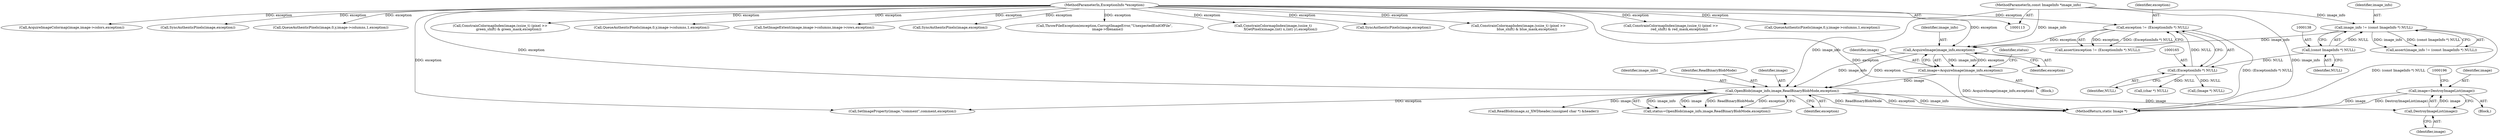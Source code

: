 digraph "0_ImageMagick_c78993d138bf480ab4652b5a48379d4ff75ba5f7@pointer" {
"1000190" [label="(Call,image=DestroyImageList(image))"];
"1000192" [label="(Call,DestroyImageList(image))"];
"1000180" [label="(Call,OpenBlob(image_info,image,ReadBinaryBlobMode,exception))"];
"1000175" [label="(Call,AcquireImage(image_info,exception))"];
"1000135" [label="(Call,image_info != (const ImageInfo *) NULL)"];
"1000114" [label="(MethodParameterIn,const ImageInfo *image_info)"];
"1000137" [label="(Call,(const ImageInfo *) NULL)"];
"1000162" [label="(Call,exception != (ExceptionInfo *) NULL)"];
"1000115" [label="(MethodParameterIn,ExceptionInfo *exception)"];
"1000164" [label="(Call,(ExceptionInfo *) NULL)"];
"1000173" [label="(Call,image=AcquireImage(image_info,exception))"];
"1000116" [label="(Block,)"];
"1000200" [label="(Call,ReadBlob(image,sz_XWDheader,(unsigned char *) &header))"];
"1000164" [label="(Call,(ExceptionInfo *) NULL)"];
"1000181" [label="(Identifier,image_info)"];
"1000114" [label="(MethodParameterIn,const ImageInfo *image_info)"];
"1000179" [label="(Identifier,status)"];
"1000178" [label="(Call,status=OpenBlob(image_info,image,ReadBinaryBlobMode,exception))"];
"1000184" [label="(Identifier,exception)"];
"1000163" [label="(Identifier,exception)"];
"1001494" [label="(Call,SyncAuthenticPixels(image,exception))"];
"1001467" [label="(Call,ConstrainColormapIndex(image,(ssize_t) (pixel >>\n                blue_shift) & blue_mask,exception))"];
"1000191" [label="(Identifier,image)"];
"1001417" [label="(Call,ConstrainColormapIndex(image,(ssize_t) (pixel >>\n                red_shift) & red_mask,exception))"];
"1000183" [label="(Identifier,ReadBinaryBlobMode)"];
"1001373" [label="(Call,QueueAuthenticPixels(image,0,y,image->columns,1,exception))"];
"1000180" [label="(Call,OpenBlob(image_info,image,ReadBinaryBlobMode,exception))"];
"1000190" [label="(Call,image=DestroyImageList(image))"];
"1001679" [label="(Call,AcquireImageColormap(image,image->colors,exception))"];
"1000134" [label="(Call,assert(image_info != (const ImageInfo *) NULL))"];
"1001653" [label="(Call,SyncAuthenticPixels(image,exception))"];
"1001532" [label="(Call,QueueAuthenticPixels(image,0,y,image->columns,1,exception))"];
"1000483" [label="(Call,SetImageProperty(image,\"comment\",comment,exception))"];
"1000176" [label="(Identifier,image_info)"];
"1001928" [label="(MethodReturn,static Image *)"];
"1001442" [label="(Call,ConstrainColormapIndex(image,(ssize_t) (pixel >>\n                green_shift) & green_mask,exception))"];
"1001794" [label="(Call,QueueAuthenticPixels(image,0,y,image->columns,1,exception))"];
"1000162" [label="(Call,exception != (ExceptionInfo *) NULL)"];
"1000166" [label="(Identifier,NULL)"];
"1000135" [label="(Call,image_info != (const ImageInfo *) NULL)"];
"1001169" [label="(Call,SetImageExtent(image,image->columns,image->rows,exception))"];
"1000462" [label="(Call,(char *) NULL)"];
"1000193" [label="(Identifier,image)"];
"1000174" [label="(Identifier,image)"];
"1000192" [label="(Call,DestroyImageList(image))"];
"1000173" [label="(Call,image=AcquireImage(image_info,exception))"];
"1001861" [label="(Call,SyncAuthenticPixels(image,exception))"];
"1001914" [label="(Call,ThrowFileException(exception,CorruptImageError,\"UnexpectedEndOfFile\",\n      image->filename))"];
"1000115" [label="(MethodParameterIn,ExceptionInfo *exception)"];
"1000177" [label="(Identifier,exception)"];
"1001828" [label="(Call,ConstrainColormapIndex(image,(ssize_t)\n              XGetPixel(ximage,(int) x,(int) y),exception))"];
"1000139" [label="(Identifier,NULL)"];
"1000175" [label="(Call,AcquireImage(image_info,exception))"];
"1000189" [label="(Block,)"];
"1000195" [label="(Call,(Image *) NULL)"];
"1000137" [label="(Call,(const ImageInfo *) NULL)"];
"1000161" [label="(Call,assert(exception != (ExceptionInfo *) NULL))"];
"1000136" [label="(Identifier,image_info)"];
"1000182" [label="(Identifier,image)"];
"1000190" -> "1000189"  [label="AST: "];
"1000190" -> "1000192"  [label="CFG: "];
"1000191" -> "1000190"  [label="AST: "];
"1000192" -> "1000190"  [label="AST: "];
"1000196" -> "1000190"  [label="CFG: "];
"1000190" -> "1001928"  [label="DDG: image"];
"1000190" -> "1001928"  [label="DDG: DestroyImageList(image)"];
"1000192" -> "1000190"  [label="DDG: image"];
"1000192" -> "1000193"  [label="CFG: "];
"1000193" -> "1000192"  [label="AST: "];
"1000180" -> "1000192"  [label="DDG: image"];
"1000180" -> "1000178"  [label="AST: "];
"1000180" -> "1000184"  [label="CFG: "];
"1000181" -> "1000180"  [label="AST: "];
"1000182" -> "1000180"  [label="AST: "];
"1000183" -> "1000180"  [label="AST: "];
"1000184" -> "1000180"  [label="AST: "];
"1000178" -> "1000180"  [label="CFG: "];
"1000180" -> "1001928"  [label="DDG: exception"];
"1000180" -> "1001928"  [label="DDG: image_info"];
"1000180" -> "1001928"  [label="DDG: ReadBinaryBlobMode"];
"1000180" -> "1000178"  [label="DDG: image_info"];
"1000180" -> "1000178"  [label="DDG: image"];
"1000180" -> "1000178"  [label="DDG: ReadBinaryBlobMode"];
"1000180" -> "1000178"  [label="DDG: exception"];
"1000175" -> "1000180"  [label="DDG: image_info"];
"1000175" -> "1000180"  [label="DDG: exception"];
"1000114" -> "1000180"  [label="DDG: image_info"];
"1000173" -> "1000180"  [label="DDG: image"];
"1000115" -> "1000180"  [label="DDG: exception"];
"1000180" -> "1000200"  [label="DDG: image"];
"1000180" -> "1000483"  [label="DDG: exception"];
"1000175" -> "1000173"  [label="AST: "];
"1000175" -> "1000177"  [label="CFG: "];
"1000176" -> "1000175"  [label="AST: "];
"1000177" -> "1000175"  [label="AST: "];
"1000173" -> "1000175"  [label="CFG: "];
"1000175" -> "1000173"  [label="DDG: image_info"];
"1000175" -> "1000173"  [label="DDG: exception"];
"1000135" -> "1000175"  [label="DDG: image_info"];
"1000114" -> "1000175"  [label="DDG: image_info"];
"1000162" -> "1000175"  [label="DDG: exception"];
"1000115" -> "1000175"  [label="DDG: exception"];
"1000135" -> "1000134"  [label="AST: "];
"1000135" -> "1000137"  [label="CFG: "];
"1000136" -> "1000135"  [label="AST: "];
"1000137" -> "1000135"  [label="AST: "];
"1000134" -> "1000135"  [label="CFG: "];
"1000135" -> "1001928"  [label="DDG: (const ImageInfo *) NULL"];
"1000135" -> "1000134"  [label="DDG: image_info"];
"1000135" -> "1000134"  [label="DDG: (const ImageInfo *) NULL"];
"1000114" -> "1000135"  [label="DDG: image_info"];
"1000137" -> "1000135"  [label="DDG: NULL"];
"1000114" -> "1000113"  [label="AST: "];
"1000114" -> "1001928"  [label="DDG: image_info"];
"1000137" -> "1000139"  [label="CFG: "];
"1000138" -> "1000137"  [label="AST: "];
"1000139" -> "1000137"  [label="AST: "];
"1000137" -> "1000164"  [label="DDG: NULL"];
"1000162" -> "1000161"  [label="AST: "];
"1000162" -> "1000164"  [label="CFG: "];
"1000163" -> "1000162"  [label="AST: "];
"1000164" -> "1000162"  [label="AST: "];
"1000161" -> "1000162"  [label="CFG: "];
"1000162" -> "1001928"  [label="DDG: (ExceptionInfo *) NULL"];
"1000162" -> "1000161"  [label="DDG: exception"];
"1000162" -> "1000161"  [label="DDG: (ExceptionInfo *) NULL"];
"1000115" -> "1000162"  [label="DDG: exception"];
"1000164" -> "1000162"  [label="DDG: NULL"];
"1000115" -> "1000113"  [label="AST: "];
"1000115" -> "1001928"  [label="DDG: exception"];
"1000115" -> "1000483"  [label="DDG: exception"];
"1000115" -> "1001169"  [label="DDG: exception"];
"1000115" -> "1001373"  [label="DDG: exception"];
"1000115" -> "1001417"  [label="DDG: exception"];
"1000115" -> "1001442"  [label="DDG: exception"];
"1000115" -> "1001467"  [label="DDG: exception"];
"1000115" -> "1001494"  [label="DDG: exception"];
"1000115" -> "1001532"  [label="DDG: exception"];
"1000115" -> "1001653"  [label="DDG: exception"];
"1000115" -> "1001679"  [label="DDG: exception"];
"1000115" -> "1001794"  [label="DDG: exception"];
"1000115" -> "1001828"  [label="DDG: exception"];
"1000115" -> "1001861"  [label="DDG: exception"];
"1000115" -> "1001914"  [label="DDG: exception"];
"1000164" -> "1000166"  [label="CFG: "];
"1000165" -> "1000164"  [label="AST: "];
"1000166" -> "1000164"  [label="AST: "];
"1000164" -> "1000195"  [label="DDG: NULL"];
"1000164" -> "1000462"  [label="DDG: NULL"];
"1000173" -> "1000116"  [label="AST: "];
"1000174" -> "1000173"  [label="AST: "];
"1000179" -> "1000173"  [label="CFG: "];
"1000173" -> "1001928"  [label="DDG: AcquireImage(image_info,exception)"];
}
